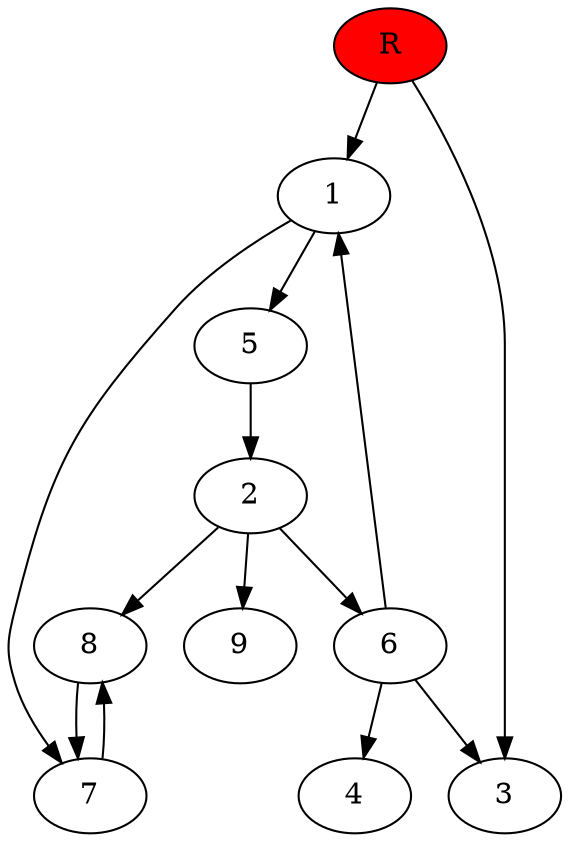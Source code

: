 digraph prb38999 {
	1
	2
	3
	4
	5
	6
	7
	8
	R [fillcolor="#ff0000" style=filled]
	1 -> 5
	1 -> 7
	2 -> 6
	2 -> 8
	2 -> 9
	5 -> 2
	6 -> 1
	6 -> 3
	6 -> 4
	7 -> 8
	8 -> 7
	R -> 1
	R -> 3
}
